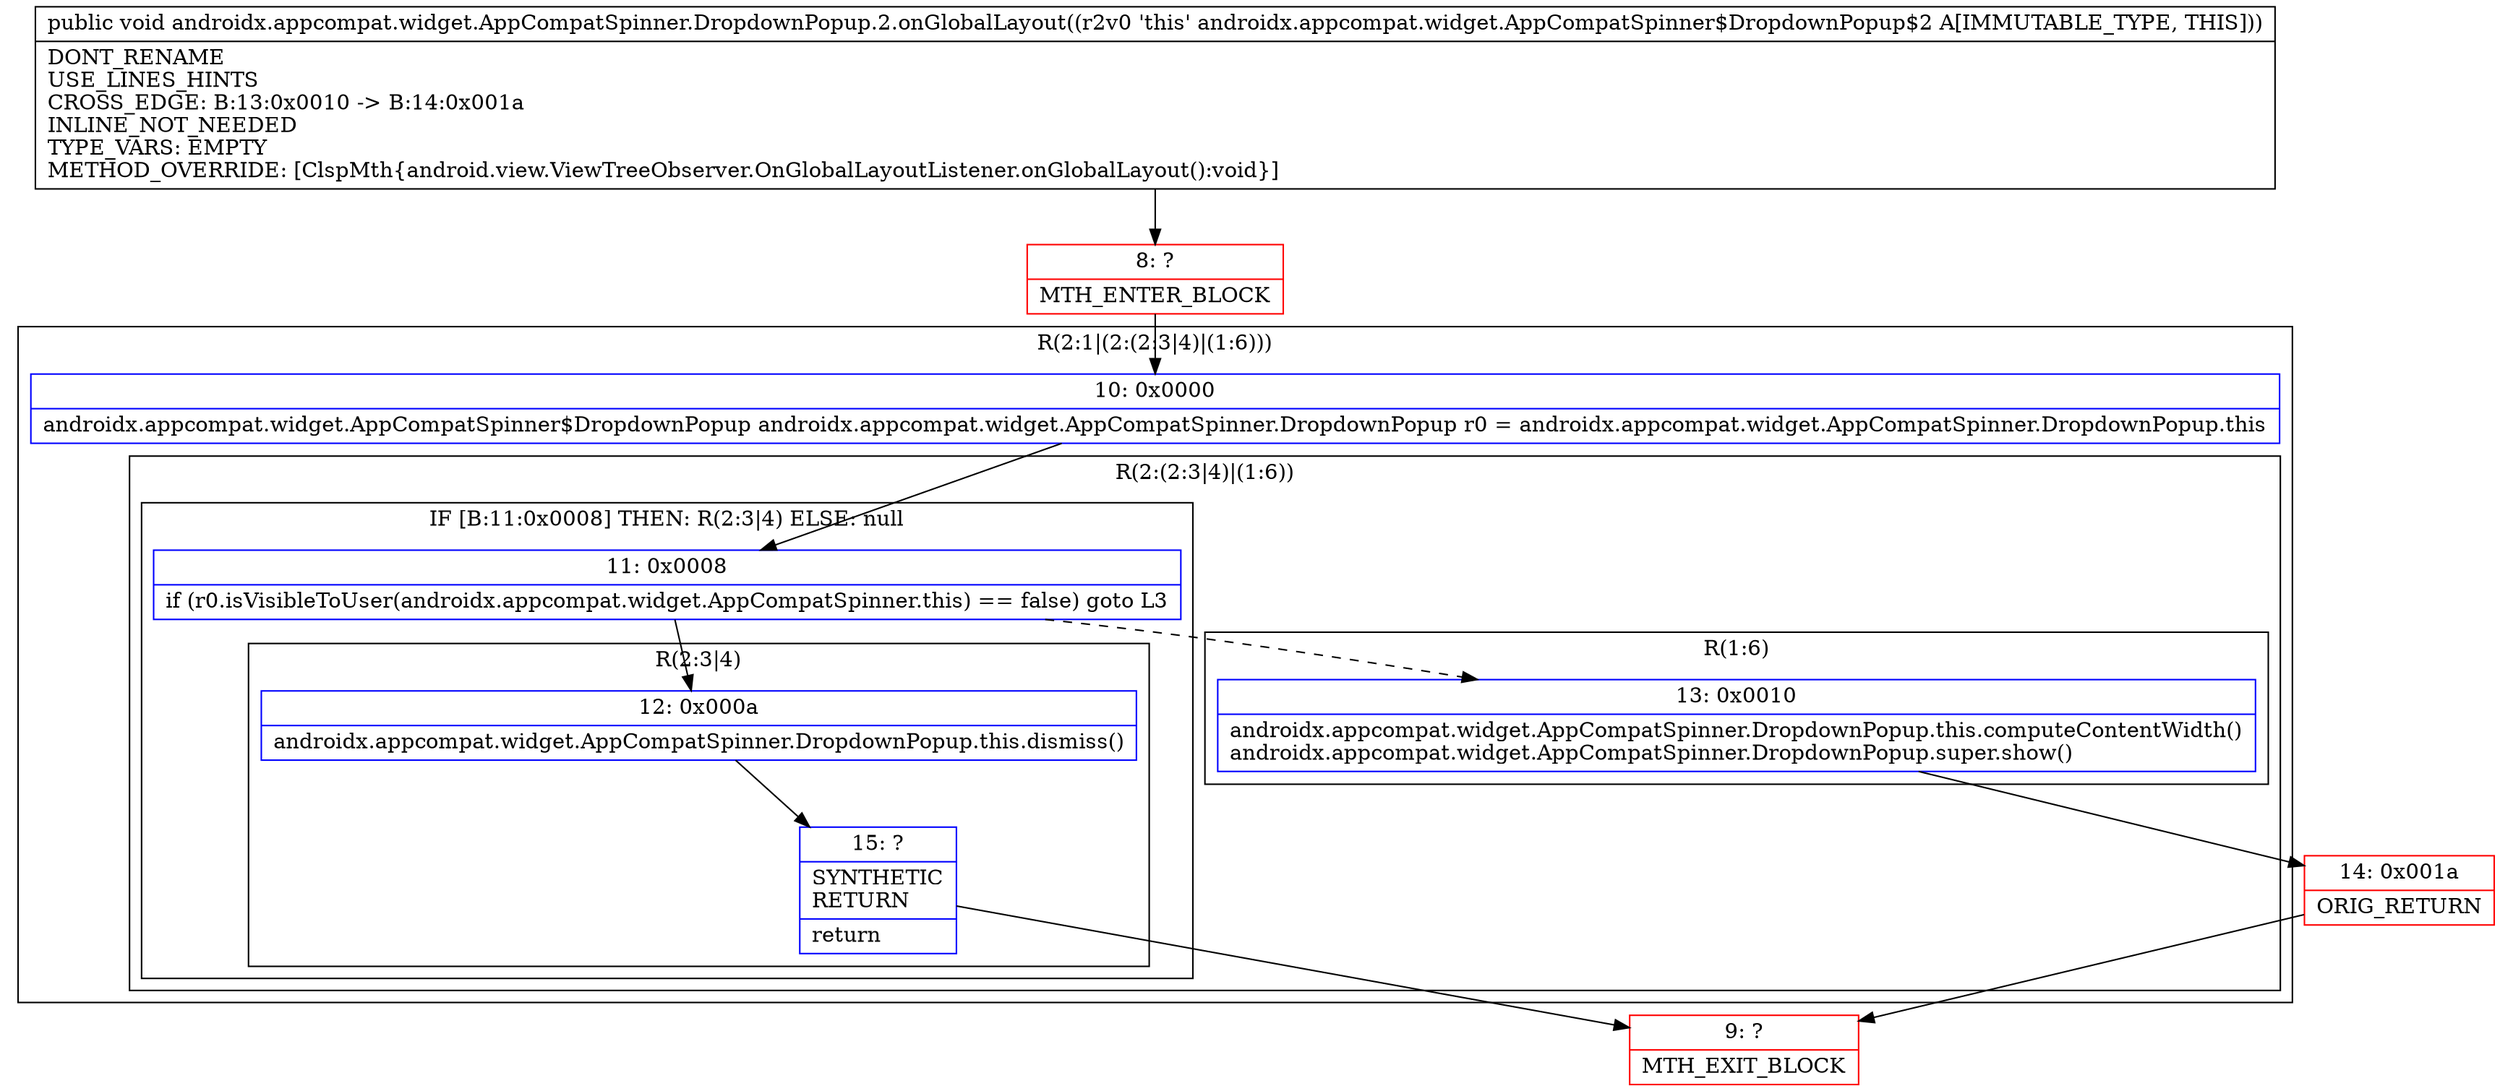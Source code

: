 digraph "CFG forandroidx.appcompat.widget.AppCompatSpinner.DropdownPopup.2.onGlobalLayout()V" {
subgraph cluster_Region_505527004 {
label = "R(2:1|(2:(2:3|4)|(1:6)))";
node [shape=record,color=blue];
Node_10 [shape=record,label="{10\:\ 0x0000|androidx.appcompat.widget.AppCompatSpinner$DropdownPopup androidx.appcompat.widget.AppCompatSpinner.DropdownPopup r0 = androidx.appcompat.widget.AppCompatSpinner.DropdownPopup.this\l}"];
subgraph cluster_Region_236695938 {
label = "R(2:(2:3|4)|(1:6))";
node [shape=record,color=blue];
subgraph cluster_IfRegion_613885048 {
label = "IF [B:11:0x0008] THEN: R(2:3|4) ELSE: null";
node [shape=record,color=blue];
Node_11 [shape=record,label="{11\:\ 0x0008|if (r0.isVisibleToUser(androidx.appcompat.widget.AppCompatSpinner.this) == false) goto L3\l}"];
subgraph cluster_Region_608705214 {
label = "R(2:3|4)";
node [shape=record,color=blue];
Node_12 [shape=record,label="{12\:\ 0x000a|androidx.appcompat.widget.AppCompatSpinner.DropdownPopup.this.dismiss()\l}"];
Node_15 [shape=record,label="{15\:\ ?|SYNTHETIC\lRETURN\l|return\l}"];
}
}
subgraph cluster_Region_2075847892 {
label = "R(1:6)";
node [shape=record,color=blue];
Node_13 [shape=record,label="{13\:\ 0x0010|androidx.appcompat.widget.AppCompatSpinner.DropdownPopup.this.computeContentWidth()\landroidx.appcompat.widget.AppCompatSpinner.DropdownPopup.super.show()\l}"];
}
}
}
Node_8 [shape=record,color=red,label="{8\:\ ?|MTH_ENTER_BLOCK\l}"];
Node_9 [shape=record,color=red,label="{9\:\ ?|MTH_EXIT_BLOCK\l}"];
Node_14 [shape=record,color=red,label="{14\:\ 0x001a|ORIG_RETURN\l}"];
MethodNode[shape=record,label="{public void androidx.appcompat.widget.AppCompatSpinner.DropdownPopup.2.onGlobalLayout((r2v0 'this' androidx.appcompat.widget.AppCompatSpinner$DropdownPopup$2 A[IMMUTABLE_TYPE, THIS]))  | DONT_RENAME\lUSE_LINES_HINTS\lCROSS_EDGE: B:13:0x0010 \-\> B:14:0x001a\lINLINE_NOT_NEEDED\lTYPE_VARS: EMPTY\lMETHOD_OVERRIDE: [ClspMth\{android.view.ViewTreeObserver.OnGlobalLayoutListener.onGlobalLayout():void\}]\l}"];
MethodNode -> Node_8;Node_10 -> Node_11;
Node_11 -> Node_12;
Node_11 -> Node_13[style=dashed];
Node_12 -> Node_15;
Node_15 -> Node_9;
Node_13 -> Node_14;
Node_8 -> Node_10;
Node_14 -> Node_9;
}

